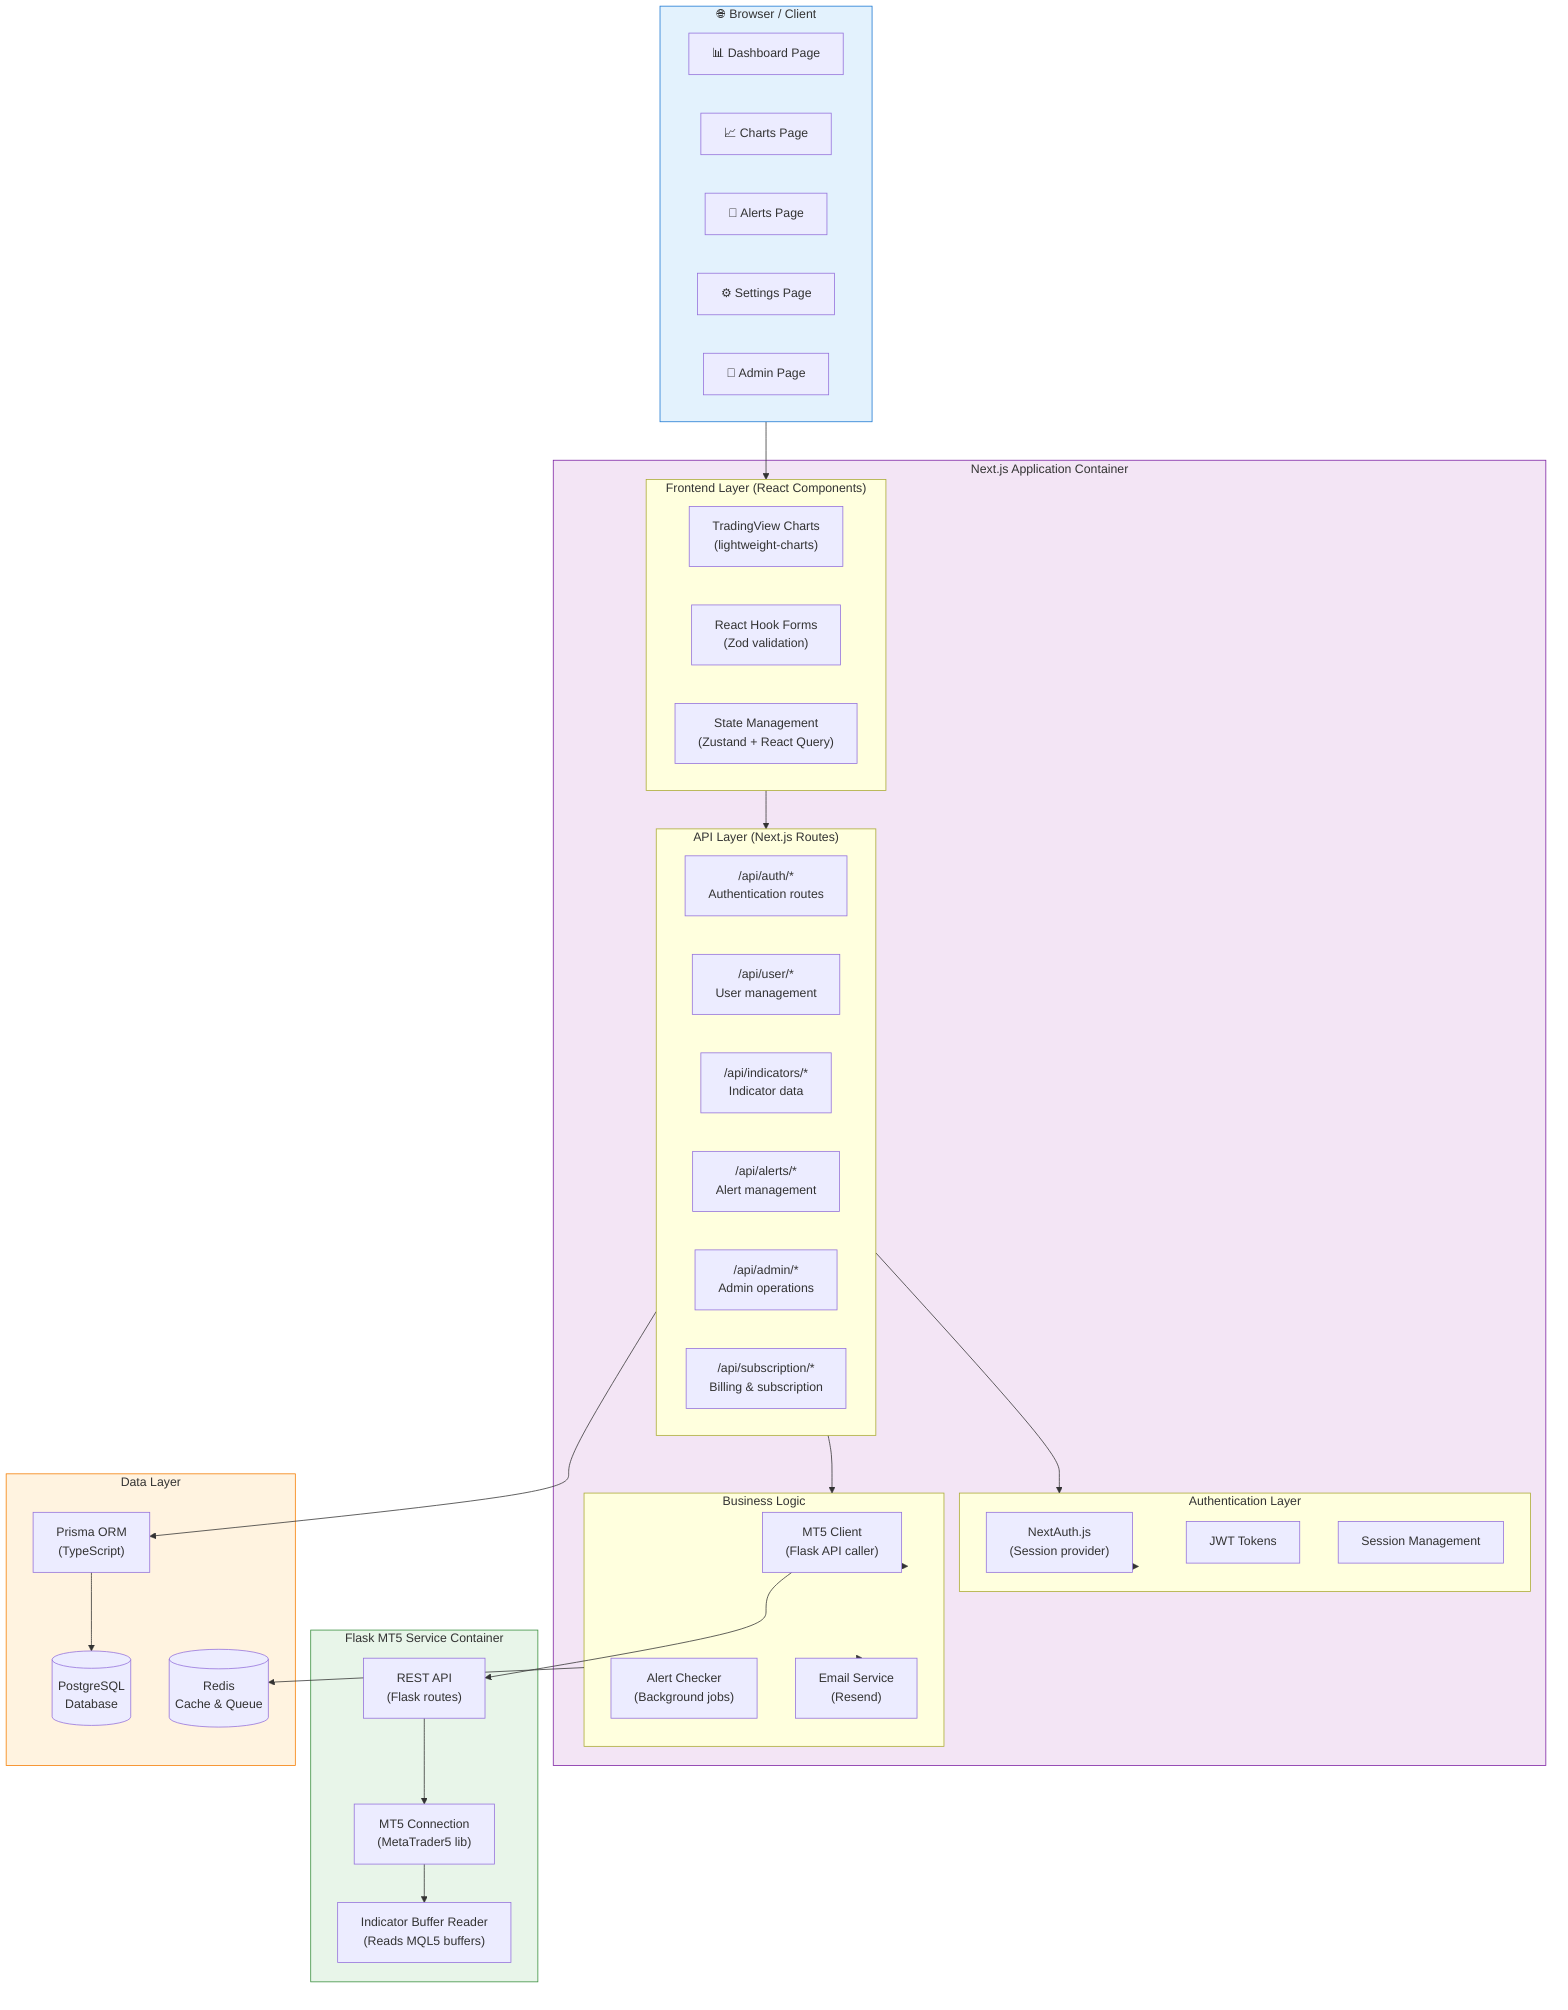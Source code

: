 graph TB
    subgraph Browser["🌐 Browser / Client"]
        Dashboard["📊 Dashboard Page"]
        Charts["📈 Charts Page"]
        Alerts["🔔 Alerts Page"]
        Settings["⚙️ Settings Page"]
        Admin["👑 Admin Page"]
    end
    
    subgraph NextJS["Next.js Application Container"]
        subgraph Frontend["Frontend Layer (React Components)"]
            TradingChart["TradingView Charts<br/>(lightweight-charts)"]
            Forms["React Hook Forms<br/>(Zod validation)"]
            StateManagement["State Management<br/>(Zustand + React Query)"]
        end
        
        subgraph APILayer["API Layer (Next.js Routes)"]
            AuthAPI["/api/auth/*<br/>Authentication routes"]
            UserAPI["/api/user/*<br/>User management"]
            IndicatorAPI["/api/indicators/*<br/>Indicator data"]
            AlertAPI["/api/alerts/*<br/>Alert management"]
            AdminAPI["/api/admin/*<br/>Admin operations"]
            SubAPI["/api/subscription/*<br/>Billing & subscription"]
        end
        
        subgraph Auth["Authentication Layer"]
            NextAuth["NextAuth.js<br/>(Session provider)"]
            JWT["JWT Tokens"]
            SessionMgmt["Session Management"]
        end
        
        subgraph Services["Business Logic"]
            MT5Client["MT5 Client<br/>(Flask API caller)"]
            AlertChecker["Alert Checker<br/>(Background jobs)"]
            EmailService["Email Service<br/>(Resend)"]
        end
    end
    
    subgraph Flask["Flask MT5 Service Container"]
        FlaskAPI["REST API<br/>(Flask routes)"]
        MT5Connection["MT5 Connection<br/>(MetaTrader5 lib)"]
        BufferReader["Indicator Buffer Reader<br/>(Reads MQL5 buffers)"]
    end
    
    subgraph DataLayer["Data Layer"]
        Prisma["Prisma ORM<br/>(TypeScript)"]
        PostgresDB[("PostgreSQL<br/>Database")]
        RedisCache[("Redis<br/>Cache & Queue")]
    end
    
    Browser --> Frontend
    Frontend --> APILayer
    APILayer --> Auth
    APILayer --> Services
    Auth --> NextAuth
    Services --> MT5Client
    Services --> EmailService
    MT5Client --> FlaskAPI
    FlaskAPI --> MT5Connection
    MT5Connection --> BufferReader
    APILayer --> Prisma
    Prisma --> PostgresDB
    Services --> RedisCache
    
    style Browser fill:#E3F2FD,stroke:#1976D2
    style NextJS fill:#F3E5F5,stroke:#7B1FA2
    style Flask fill:#E8F5E9,stroke:#388E3C
    style DataLayer fill:#FFF3E0,stroke:#F57C00